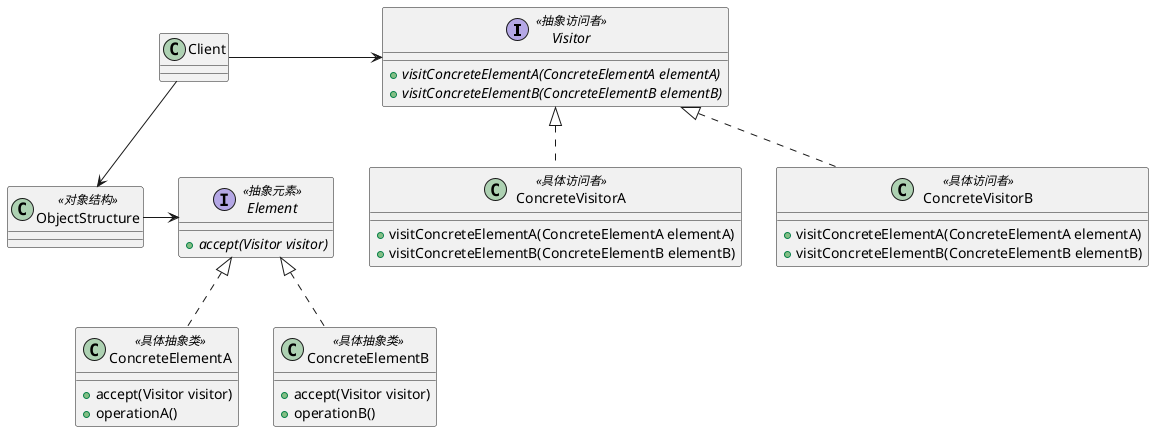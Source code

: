 @startuml
interface Visitor<<抽象访问者>>{
+{abstract} visitConcreteElementA(ConcreteElementA elementA)
+{abstract} visitConcreteElementB(ConcreteElementB elementB)
}

class ConcreteVisitorA<<具体访问者>>{
+ visitConcreteElementA(ConcreteElementA elementA)
+ visitConcreteElementB(ConcreteElementB elementB)
}
class ConcreteVisitorB<<具体访问者>>{
+visitConcreteElementA(ConcreteElementA elementA)
+visitConcreteElementB(ConcreteElementB elementB)
}
interface Element<<抽象元素>>{
+{abstract} accept(Visitor visitor)
}
class ConcreteElementA<<具体抽象类>>{
+accept(Visitor visitor)
+operationA()
}
class ConcreteElementB<<具体抽象类>>{
+accept(Visitor visitor)
+operationB()
}
class ObjectStructure<<对象结构>>{

}

ConcreteVisitorA .up.|>Visitor
ConcreteVisitorB .up.|>Visitor
ConcreteElementA .up.|>Element
ConcreteElementB .up.|>Element
ObjectStructure -right->Element
Client -down->ObjectStructure
Client -right->Visitor


@enduml